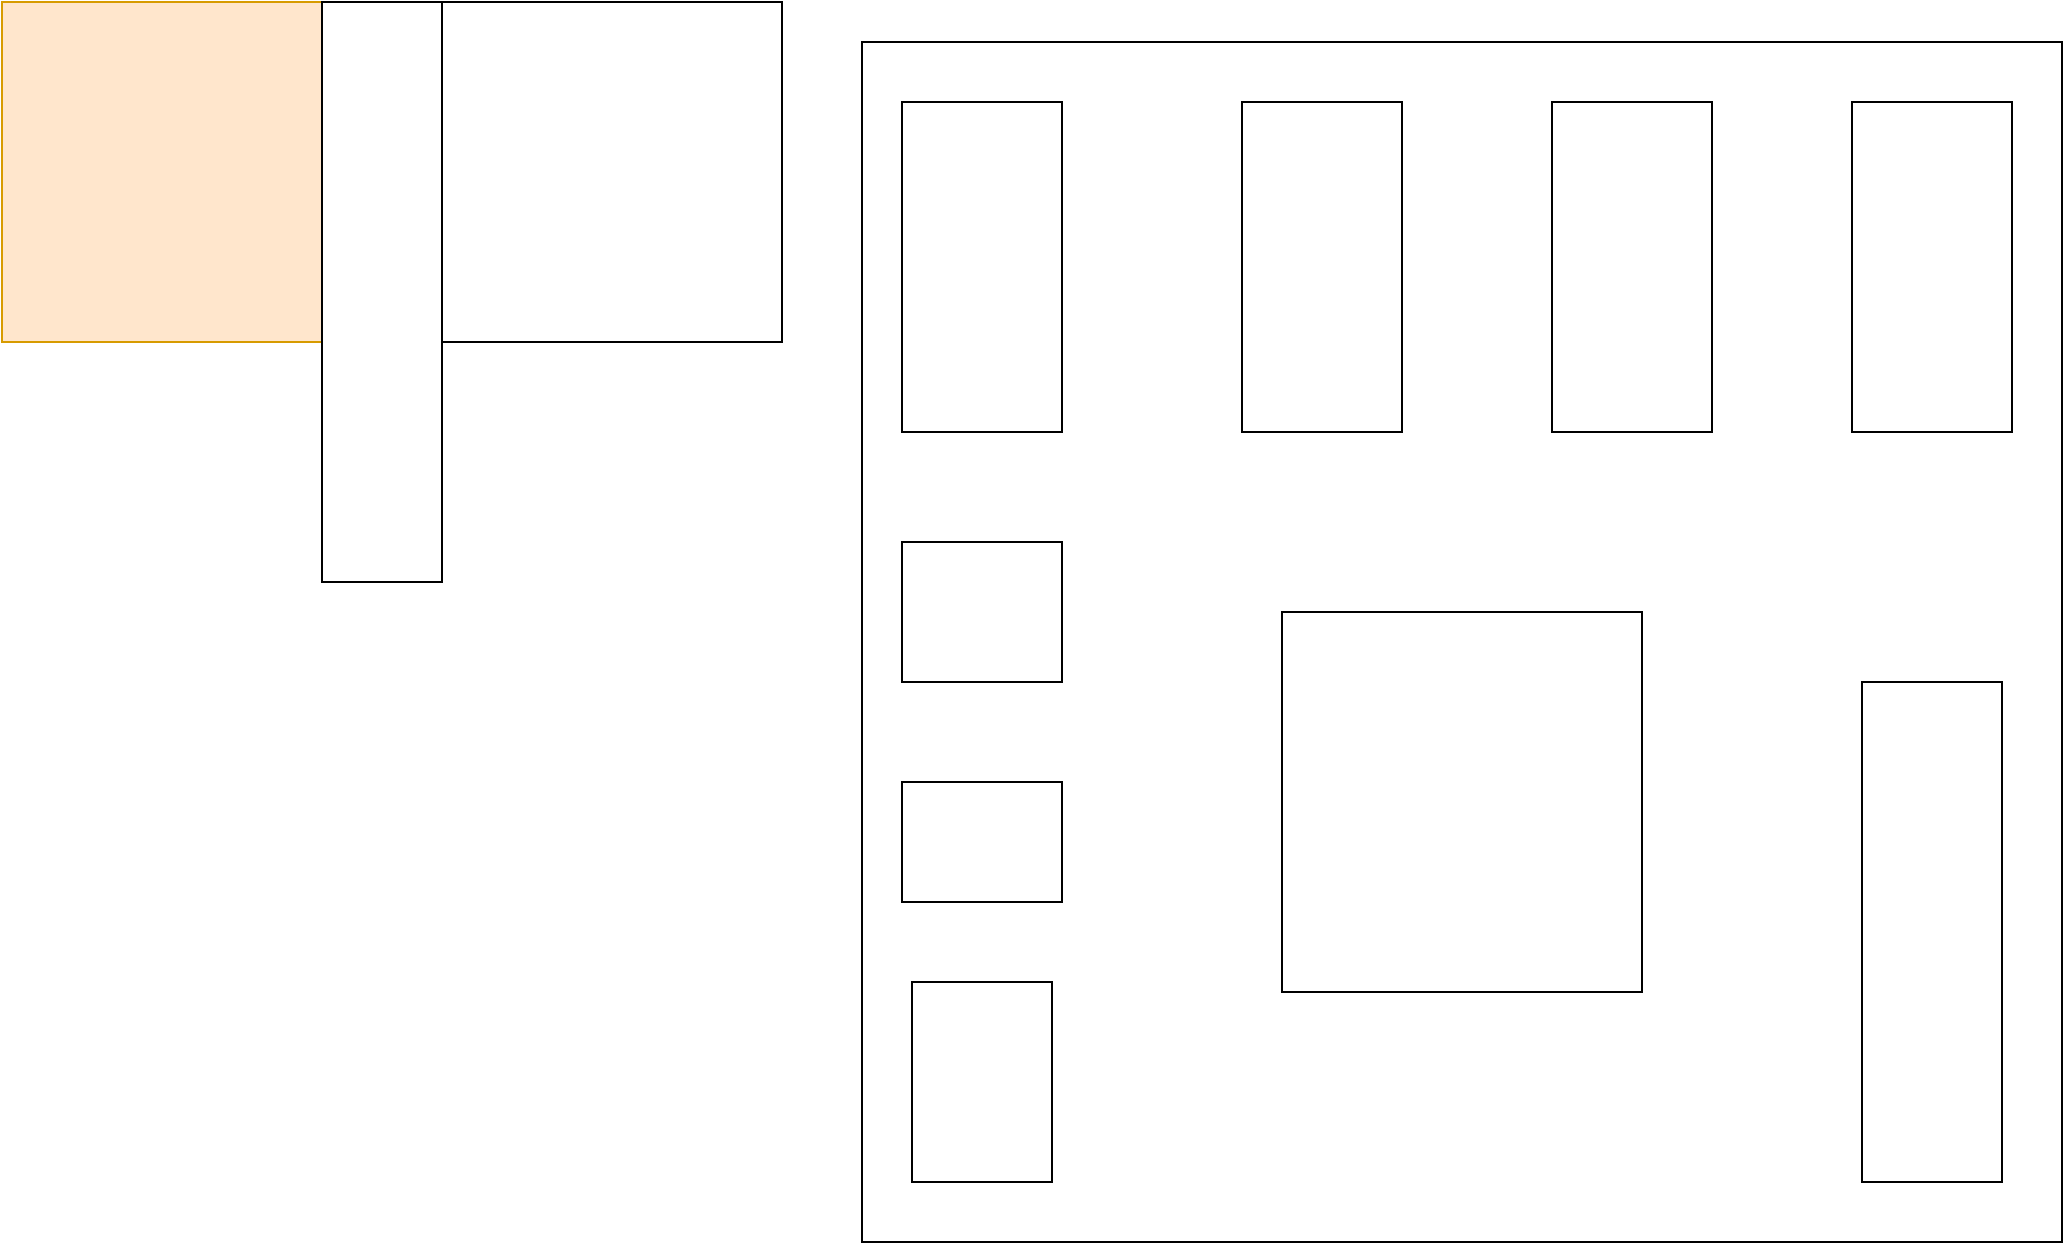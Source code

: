 <mxfile version="22.0.3" type="device">
  <diagram name="第1頁" id="EBLeXXkPnzgJgOyS9Fxc">
    <mxGraphModel dx="1181" dy="729" grid="1" gridSize="10" guides="1" tooltips="1" connect="1" arrows="1" fold="1" page="1" pageScale="1" pageWidth="850" pageHeight="1100" math="0" shadow="0">
      <root>
        <mxCell id="0" />
        <mxCell id="1" parent="0" />
        <mxCell id="1C4q9FZHfjp1yHOBCYzc-1" value="" style="rounded=0;whiteSpace=wrap;html=1;fillColor=#ffe6cc;strokeColor=#d79b00;" parent="1" vertex="1">
          <mxGeometry x="70" y="150" width="160" height="170" as="geometry" />
        </mxCell>
        <mxCell id="1C4q9FZHfjp1yHOBCYzc-2" value="" style="rounded=0;whiteSpace=wrap;html=1;" parent="1" vertex="1">
          <mxGeometry x="290" y="150" width="170" height="170" as="geometry" />
        </mxCell>
        <mxCell id="1C4q9FZHfjp1yHOBCYzc-3" value="" style="rounded=0;whiteSpace=wrap;html=1;" parent="1" vertex="1">
          <mxGeometry x="230" y="150" width="60" height="290" as="geometry" />
        </mxCell>
        <mxCell id="1C4q9FZHfjp1yHOBCYzc-4" value="" style="rounded=0;whiteSpace=wrap;html=1;" parent="1" vertex="1">
          <mxGeometry x="500" y="170" width="600" height="600" as="geometry" />
        </mxCell>
        <mxCell id="1C4q9FZHfjp1yHOBCYzc-5" value="" style="rounded=0;whiteSpace=wrap;html=1;" parent="1" vertex="1">
          <mxGeometry x="520" y="200" width="80" height="165" as="geometry" />
        </mxCell>
        <mxCell id="1C4q9FZHfjp1yHOBCYzc-6" value="" style="rounded=0;whiteSpace=wrap;html=1;" parent="1" vertex="1">
          <mxGeometry x="690" y="200" width="80" height="165" as="geometry" />
        </mxCell>
        <mxCell id="1C4q9FZHfjp1yHOBCYzc-8" value="" style="rounded=0;whiteSpace=wrap;html=1;" parent="1" vertex="1">
          <mxGeometry x="845" y="200" width="80" height="165" as="geometry" />
        </mxCell>
        <mxCell id="1C4q9FZHfjp1yHOBCYzc-9" value="" style="rounded=0;whiteSpace=wrap;html=1;" parent="1" vertex="1">
          <mxGeometry x="995" y="200" width="80" height="165" as="geometry" />
        </mxCell>
        <mxCell id="1C4q9FZHfjp1yHOBCYzc-10" value="" style="rounded=0;whiteSpace=wrap;html=1;" parent="1" vertex="1">
          <mxGeometry x="520" y="540" width="80" height="60" as="geometry" />
        </mxCell>
        <mxCell id="1C4q9FZHfjp1yHOBCYzc-11" value="" style="rounded=0;whiteSpace=wrap;html=1;" parent="1" vertex="1">
          <mxGeometry x="520" y="420" width="80" height="70" as="geometry" />
        </mxCell>
        <mxCell id="1C4q9FZHfjp1yHOBCYzc-12" value="" style="rounded=0;whiteSpace=wrap;html=1;" parent="1" vertex="1">
          <mxGeometry x="525" y="640" width="70" height="100" as="geometry" />
        </mxCell>
        <mxCell id="1C4q9FZHfjp1yHOBCYzc-13" value="" style="rounded=0;whiteSpace=wrap;html=1;" parent="1" vertex="1">
          <mxGeometry x="710" y="455" width="180" height="190" as="geometry" />
        </mxCell>
        <mxCell id="1C4q9FZHfjp1yHOBCYzc-14" value="" style="rounded=0;whiteSpace=wrap;html=1;" parent="1" vertex="1">
          <mxGeometry x="1000" y="490" width="70" height="250" as="geometry" />
        </mxCell>
      </root>
    </mxGraphModel>
  </diagram>
</mxfile>
